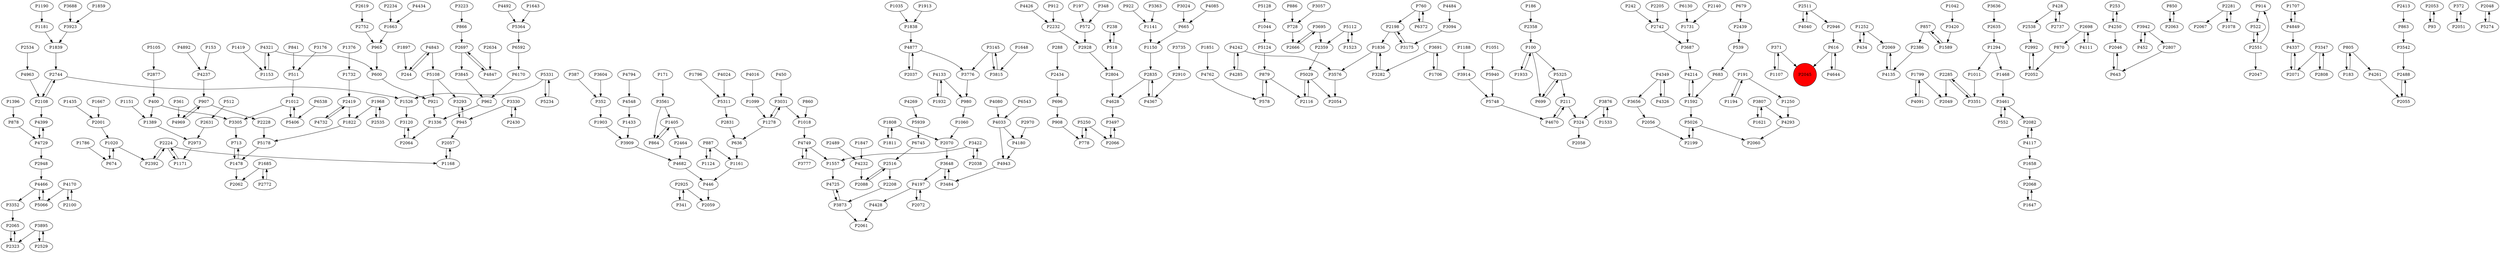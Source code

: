 digraph {
	P1190 -> P1181
	P2619 -> P2752
	P3031 -> P1278
	P238 -> P518
	P4321 -> P600
	P4133 -> P1932
	P2392 -> P2224
	P4242 -> P4285
	P2323 -> P2065
	P4877 -> P2037
	P2072 -> P4197
	P5325 -> P699
	P2358 -> P100
	P760 -> P2198
	P2108 -> P2744
	P3031 -> P1018
	P1731 -> P3687
	P1419 -> P1153
	P242 -> P2742
	P3777 -> P4749
	P907 -> P2228
	P3909 -> P4682
	P2001 -> P1020
	P2804 -> P4628
	P616 -> P4644
	P4426 -> P2232
	P2088 -> P2516
	P3282 -> P1836
	P665 -> P1150
	P4197 -> P2072
	P1252 -> P434
	P4399 -> P4729
	P197 -> P572
	P1799 -> P2049
	P324 -> P2058
	P2973 -> P1171
	P1018 -> P4749
	P428 -> P2538
	P2752 -> P965
	P922 -> P1141
	P1250 -> P4293
	P5108 -> P921
	P2534 -> P4963
	P2535 -> P1968
	P4349 -> P3656
	P1012 -> P5406
	P4428 -> P2061
	P2108 -> P4399
	P696 -> P908
	P2057 -> P1168
	P253 -> P4250
	P4232 -> P2088
	P2056 -> P2199
	P5128 -> P1044
	P2232 -> P2928
	P3461 -> P552
	P841 -> P511
	P2285 -> P3351
	P1796 -> P5311
	P3024 -> P665
	P850 -> P2063
	P4197 -> P4428
	P2439 -> P539
	P2070 -> P3648
	P5234 -> P5331
	P4117 -> P1658
	P6745 -> P2516
	P1278 -> P636
	P3776 -> P980
	P2065 -> P2323
	P2666 -> P3695
	P4466 -> P3352
	P5026 -> P2060
	P4349 -> P4326
	P2281 -> P2067
	P5748 -> P4670
	P3422 -> P1557
	P1153 -> P4321
	P4367 -> P2835
	P728 -> P2666
	P4117 -> P2082
	P1897 -> P244
	P1044 -> P5124
	P2419 -> P4732
	P371 -> P2045
	P1706 -> P3691
	P1188 -> P3914
	P5029 -> P2116
	P3895 -> P2323
	P5112 -> P2359
	P3873 -> P2061
	P2198 -> P1836
	P1020 -> P674
	P1658 -> P2068
	P914 -> P522
	P3691 -> P1706
	P2772 -> P1685
	P3352 -> P2065
	P912 -> P2232
	P2631 -> P2973
	P4033 -> P4943
	P4237 -> P907
	P3942 -> P452
	P2511 -> P4040
	P4214 -> P1592
	P1099 -> P1278
	P600 -> P921
	P1707 -> P4849
	P4849 -> P1707
	P2835 -> P4367
	P1478 -> P2062
	P5311 -> P2831
	P3094 -> P3175
	P2064 -> P3120
	P921 -> P1336
	P857 -> P2386
	P4242 -> P3576
	P2224 -> P1171
	P2038 -> P3422
	P387 -> P352
	P2488 -> P2055
	P352 -> P1903
	P4943 -> P3484
	P4644 -> P616
	P2224 -> P2392
	P191 -> P1194
	P4969 -> P907
	P6592 -> P6170
	P4285 -> P4242
	P857 -> P1589
	P1836 -> P3282
	P1786 -> P674
	P3688 -> P3923
	P1468 -> P3461
	P713 -> P1478
	P860 -> P1018
	P1161 -> P446
	P3347 -> P2071
	P2063 -> P850
	P3542 -> P2488
	P2228 -> P5178
	P1808 -> P1811
	P4466 -> P5066
	P3175 -> P2198
	P866 -> P2697
	P5364 -> P6592
	P1933 -> P100
	P3691 -> P3282
	P2551 -> P522
	P3422 -> P2038
	P4170 -> P2100
	P778 -> P5250
	P452 -> P3942
	P2046 -> P643
	P4843 -> P244
	P4024 -> P5311
	P244 -> P4843
	P4033 -> P4180
	P4963 -> P2108
	P2285 -> P2049
	P1141 -> P1150
	P5066 -> P4466
	P2071 -> P4337
	P2946 -> P616
	P1932 -> P4133
	P1435 -> P2001
	P4326 -> P4349
	P4080 -> P4033
	P1405 -> P864
	P1836 -> P3576
	P4732 -> P2419
	P4269 -> P5939
	P288 -> P2434
	P907 -> P4969
	P2698 -> P870
	P1171 -> P2224
	P2116 -> P5029
	P5331 -> P1526
	P1107 -> P371
	P3807 -> P1621
	P1847 -> P4232
	P1168 -> P2057
	P3176 -> P511
	P400 -> P3305
	P2744 -> P1526
	P3807 -> P4293
	P3330 -> P2430
	P3293 -> P945
	P636 -> P1161
	P4725 -> P3873
	P4492 -> P5364
	P5105 -> P2877
	P1685 -> P2772
	P171 -> P3561
	P887 -> P1161
	P186 -> P2358
	P643 -> P2046
	P1011 -> P3351
	P1589 -> P857
	P1968 -> P2535
	P4133 -> P980
	P2835 -> P4628
	P4135 -> P2069
	P5325 -> P211
	P2992 -> P2052
	P371 -> P1107
	P1643 -> P5364
	P191 -> P1250
	P2635 -> P1294
	P1396 -> P878
	P446 -> P2059
	P348 -> P572
	P4016 -> P1099
	P1968 -> P1822
	P100 -> P699
	P552 -> P3461
	P879 -> P578
	P512 -> P2631
	P6372 -> P760
	P2359 -> P5029
	P578 -> P879
	P3604 -> P352
	P2489 -> P4232
	P3815 -> P3145
	P4749 -> P3777
	P3648 -> P4197
	P4892 -> P4237
	P1294 -> P1468
	P4040 -> P2511
	P1060 -> P2070
	P2100 -> P4170
	P5178 -> P1478
	P3351 -> P2285
	P3145 -> P3776
	P1042 -> P3420
	P1051 -> P5940
	P1851 -> P4762
	P4180 -> P4943
	P5108 -> P3293
	P2511 -> P2946
	P1663 -> P965
	P2199 -> P5026
	P400 -> P1389
	P1020 -> P2392
	P183 -> P805
	P1252 -> P2069
	P100 -> P1933
	P870 -> P2052
	P1838 -> P4877
	P3914 -> P5748
	P5112 -> P1523
	P962 -> P1336
	P4337 -> P2071
	P1647 -> P2068
	P518 -> P2804
	P1526 -> P3120
	P3576 -> P2054
	P1667 -> P2001
	P2386 -> P4135
	P434 -> P1252
	P6543 -> P4033
	P2807 -> P643
	P3145 -> P3815
	P2551 -> P914
	P2516 -> P2088
	P3687 -> P4214
	P864 -> P1405
	P341 -> P2925
	P100 -> P5325
	P2281 -> P1078
	P5026 -> P2199
	P2434 -> P696
	P1181 -> P1839
	P805 -> P183
	P1859 -> P3923
	P3648 -> P3484
	P4762 -> P578
	P2053 -> P93
	P4877 -> P3776
	P2224 -> P1168
	P1685 -> P2062
	P522 -> P2551
	P5124 -> P879
	P2737 -> P428
	P879 -> P2116
	P2413 -> P863
	P3420 -> P1589
	P518 -> P238
	P2742 -> P3687
	P4111 -> P2698
	P945 -> P2057
	P1732 -> P2419
	P3120 -> P2064
	P4261 -> P2055
	P4484 -> P3094
	P683 -> P1592
	P4749 -> P1557
	P4091 -> P1799
	P2234 -> P1663
	P428 -> P2737
	P361 -> P4969
	P2744 -> P2108
	P5939 -> P6745
	P2198 -> P3175
	P4682 -> P446
	P2698 -> P4111
	P153 -> P4237
	P3923 -> P1839
	P3363 -> P1141
	P3873 -> P4725
	P3735 -> P2910
	P1150 -> P2835
	P2205 -> P2742
	P3942 -> P2807
	P2697 -> P3845
	P965 -> P600
	P5331 -> P5234
	P908 -> P778
	P4250 -> P2046
	P878 -> P4729
	P2082 -> P4117
	P4847 -> P2697
	P2970 -> P4180
	P4170 -> P5066
	P1557 -> P4725
	P2948 -> P4466
	P2877 -> P400
	P760 -> P6372
	P372 -> P2051
	P945 -> P3293
	P1194 -> P191
	P1592 -> P4214
	P4794 -> P4548
	P3561 -> P1405
	P3845 -> P962
	P5250 -> P778
	P2052 -> P2992
	P1533 -> P3876
	P4548 -> P1433
	P3636 -> P2635
	P2808 -> P3347
	P2529 -> P3895
	P1903 -> P3909
	P3330 -> P945
	P4293 -> P2060
	P1811 -> P1808
	P1012 -> P3305
	P1592 -> P5026
	P1808 -> P2070
	P1376 -> P1732
	P1799 -> P4091
	P4434 -> P1663
	P3347 -> P2808
	P539 -> P683
	P2208 -> P3873
	P805 -> P4261
	P4628 -> P3497
	P2516 -> P2208
	P4729 -> P4399
	P6130 -> P1731
	P1648 -> P3815
	P2430 -> P3330
	P3057 -> P728
	P1478 -> P713
	P4849 -> P4337
	P511 -> P1012
	P3461 -> P2082
	P2551 -> P2047
	P3497 -> P2066
	P2048 -> P5274
	P3695 -> P2359
	P2051 -> P372
	P1151 -> P1389
	P2538 -> P2992
	P3876 -> P324
	P887 -> P1124
	P3876 -> P1533
	P699 -> P5325
	P2068 -> P1647
	P2925 -> P341
	P2634 -> P4847
	P3895 -> P2529
	P1278 -> P3031
	P616 -> P2045
	P4250 -> P253
	P2928 -> P2804
	P3484 -> P3648
	P1294 -> P1011
	P5250 -> P2066
	P2037 -> P4877
	P1839 -> P2744
	P886 -> P728
	P450 -> P3031
	P4321 -> P1153
	P5274 -> P2048
	P1035 -> P1838
	P4729 -> P2948
	P1433 -> P3909
	P3223 -> P866
	P980 -> P1060
	P4843 -> P5108
	P3561 -> P864
	P1405 -> P2464
	P1822 -> P5178
	P2066 -> P3497
	P3695 -> P2666
	P211 -> P4670
	P2831 -> P636
	P2910 -> P4367
	P2697 -> P4847
	P2140 -> P1731
	P863 -> P3542
	P679 -> P2439
	P572 -> P2928
	P674 -> P1020
	P1336 -> P2064
	P1389 -> P2973
	P5029 -> P2054
	P211 -> P324
	P4670 -> P211
	P2925 -> P2059
	P1078 -> P2281
	P2069 -> P4135
	P1124 -> P887
	P1523 -> P5112
	P1621 -> P3807
	P4085 -> P665
	P2464 -> P4682
	P2419 -> P1822
	P5406 -> P1012
	P3305 -> P713
	P93 -> P2053
	P6170 -> P962
	P3656 -> P2056
	P2055 -> P2488
	P5940 -> P5748
	P1913 -> P1838
	P6538 -> P5406
	P2045 [shape=circle]
	P2045 [style=filled]
	P2045 [fillcolor=red]
}